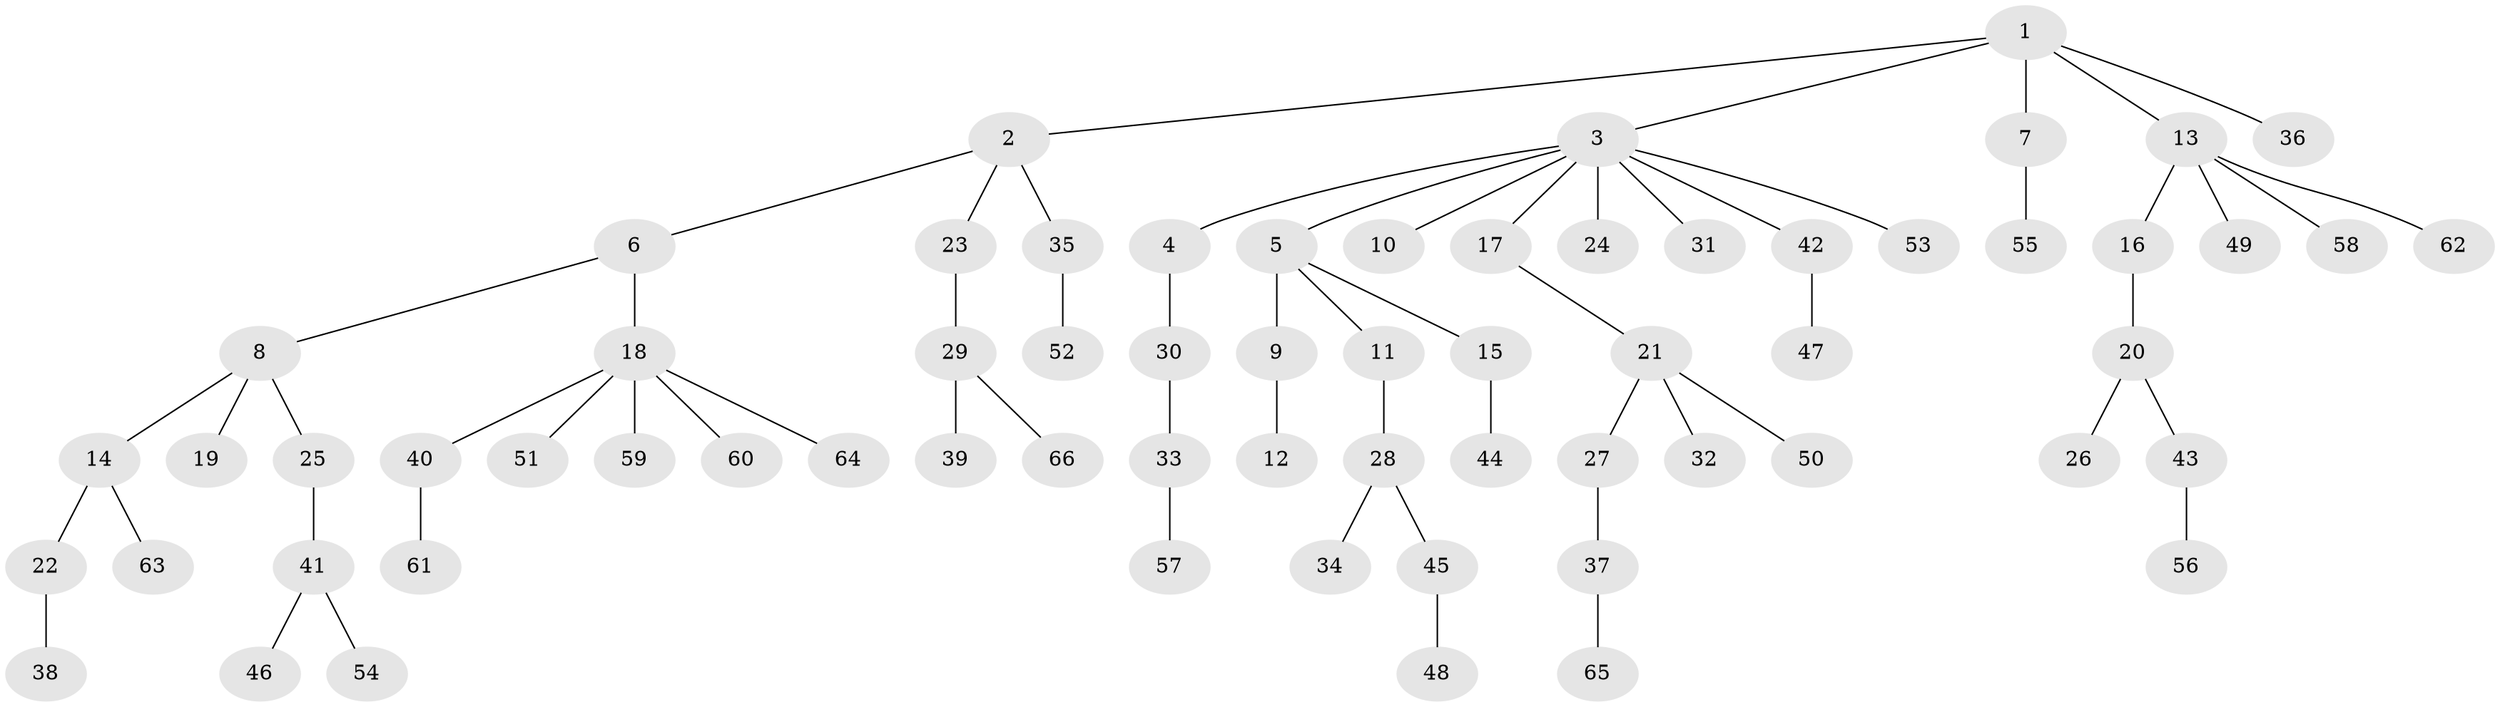 // Generated by graph-tools (version 1.1) at 2025/26/03/09/25 03:26:32]
// undirected, 66 vertices, 65 edges
graph export_dot {
graph [start="1"]
  node [color=gray90,style=filled];
  1;
  2;
  3;
  4;
  5;
  6;
  7;
  8;
  9;
  10;
  11;
  12;
  13;
  14;
  15;
  16;
  17;
  18;
  19;
  20;
  21;
  22;
  23;
  24;
  25;
  26;
  27;
  28;
  29;
  30;
  31;
  32;
  33;
  34;
  35;
  36;
  37;
  38;
  39;
  40;
  41;
  42;
  43;
  44;
  45;
  46;
  47;
  48;
  49;
  50;
  51;
  52;
  53;
  54;
  55;
  56;
  57;
  58;
  59;
  60;
  61;
  62;
  63;
  64;
  65;
  66;
  1 -- 2;
  1 -- 3;
  1 -- 7;
  1 -- 13;
  1 -- 36;
  2 -- 6;
  2 -- 23;
  2 -- 35;
  3 -- 4;
  3 -- 5;
  3 -- 10;
  3 -- 17;
  3 -- 24;
  3 -- 31;
  3 -- 42;
  3 -- 53;
  4 -- 30;
  5 -- 9;
  5 -- 11;
  5 -- 15;
  6 -- 8;
  6 -- 18;
  7 -- 55;
  8 -- 14;
  8 -- 19;
  8 -- 25;
  9 -- 12;
  11 -- 28;
  13 -- 16;
  13 -- 49;
  13 -- 58;
  13 -- 62;
  14 -- 22;
  14 -- 63;
  15 -- 44;
  16 -- 20;
  17 -- 21;
  18 -- 40;
  18 -- 51;
  18 -- 59;
  18 -- 60;
  18 -- 64;
  20 -- 26;
  20 -- 43;
  21 -- 27;
  21 -- 32;
  21 -- 50;
  22 -- 38;
  23 -- 29;
  25 -- 41;
  27 -- 37;
  28 -- 34;
  28 -- 45;
  29 -- 39;
  29 -- 66;
  30 -- 33;
  33 -- 57;
  35 -- 52;
  37 -- 65;
  40 -- 61;
  41 -- 46;
  41 -- 54;
  42 -- 47;
  43 -- 56;
  45 -- 48;
}

